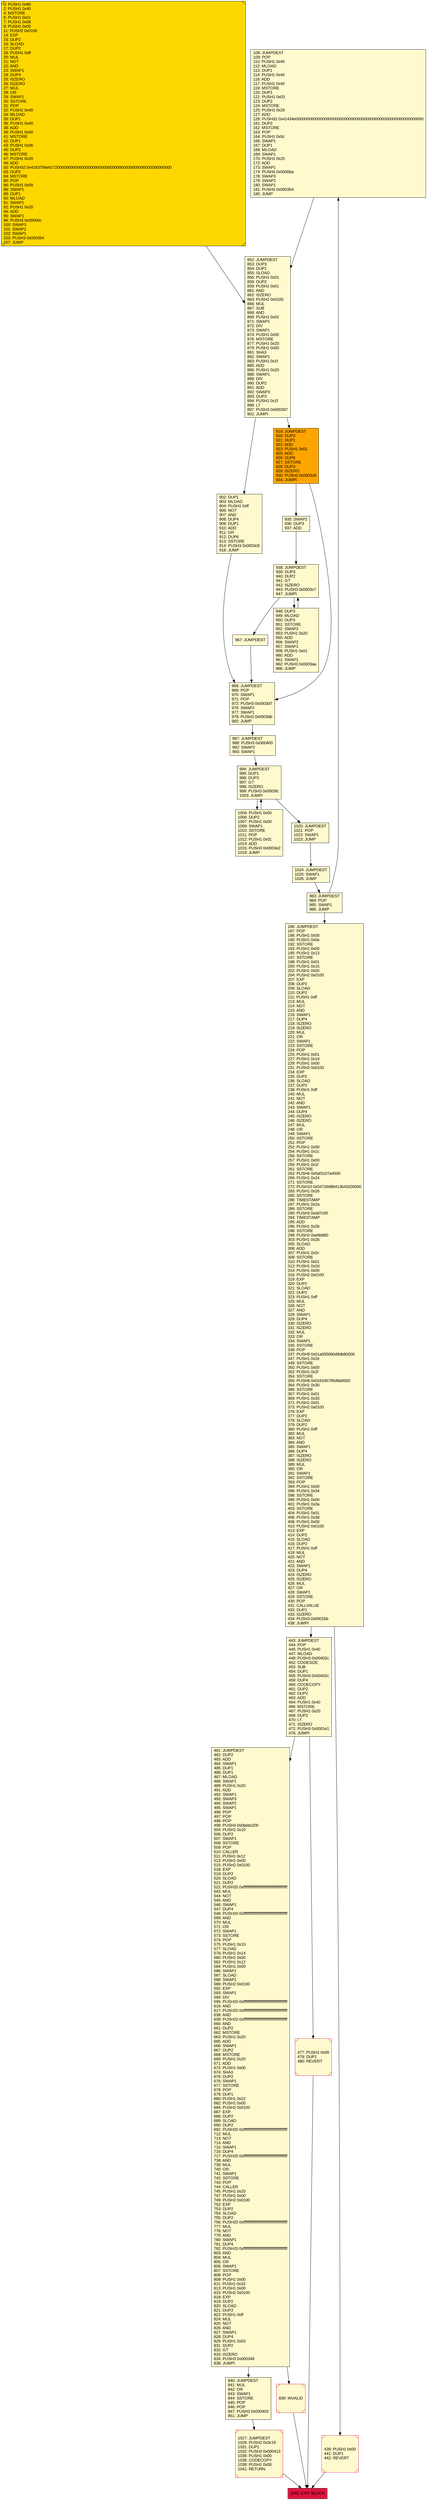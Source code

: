 digraph G {
bgcolor=transparent rankdir=UD;
node [shape=box style=filled color=black fillcolor=white fontname=arial fontcolor=black];
108 [label="108: JUMPDEST\l109: POP\l110: PUSH1 0x40\l112: MLOAD\l113: DUP1\l114: PUSH1 0x40\l116: ADD\l117: PUSH1 0x40\l119: MSTORE\l120: DUP1\l121: PUSH1 0x03\l123: DUP2\l124: MSTORE\l125: PUSH1 0x20\l127: ADD\l128: PUSH32 0x41434e0000000000000000000000000000000000000000000000000000000000\l161: DUP2\l162: MSTORE\l163: POP\l164: PUSH1 0x0c\l166: SWAP1\l167: DUP1\l168: MLOAD\l169: SWAP1\l170: PUSH1 0x20\l172: ADD\l173: SWAP1\l174: PUSH3 0x0000ba\l178: SWAP3\l179: SWAP2\l180: SWAP1\l181: PUSH3 0x000354\l185: JUMP\l" fillcolor=lemonchiffon ];
840 [label="840: JUMPDEST\l841: MUL\l842: OR\l843: SWAP1\l844: SSTORE\l845: POP\l846: POP\l847: PUSH3 0x000403\l851: JUMP\l" fillcolor=lemonchiffon ];
443 [label="443: JUMPDEST\l444: POP\l445: PUSH1 0x40\l447: MLOAD\l448: PUSH3 0x00402c\l452: CODESIZE\l453: SUB\l454: DUP1\l455: PUSH3 0x00402c\l459: DUP4\l460: CODECOPY\l461: DUP2\l462: DUP2\l463: ADD\l464: PUSH1 0x40\l466: MSTORE\l467: PUSH1 0x20\l469: DUP2\l470: LT\l471: ISZERO\l472: PUSH3 0x0001e1\l476: JUMPI\l" fillcolor=lemonchiffon ];
983 [label="983: JUMPDEST\l984: POP\l985: SWAP1\l986: JUMP\l" fillcolor=lemonchiffon ];
967 [label="967: JUMPDEST\l" fillcolor=lemonchiffon ];
994 [label="994: JUMPDEST\l995: DUP1\l996: DUP3\l997: GT\l998: ISZERO\l999: PUSH3 0x0003fc\l1003: JUMPI\l" fillcolor=lemonchiffon ];
938 [label="938: JUMPDEST\l939: DUP3\l940: DUP2\l941: GT\l942: ISZERO\l943: PUSH3 0x0003c7\l947: JUMPI\l" fillcolor=lemonchiffon ];
1042 [label="1042: EXIT BLOCK\l" fillcolor=crimson ];
987 [label="987: JUMPDEST\l988: PUSH3 0x000400\l992: SWAP2\l993: SWAP1\l" fillcolor=lemonchiffon ];
902 [label="902: DUP1\l903: MLOAD\l904: PUSH1 0xff\l906: NOT\l907: AND\l908: DUP4\l909: DUP1\l910: ADD\l911: OR\l912: DUP6\l913: SSTORE\l914: PUSH3 0x0003c8\l918: JUMP\l" fillcolor=lemonchiffon ];
439 [label="439: PUSH1 0x00\l441: DUP1\l442: REVERT\l" fillcolor=lemonchiffon shape=Msquare color=crimson ];
0 [label="0: PUSH1 0x80\l2: PUSH1 0x40\l4: MSTORE\l5: PUSH1 0x01\l7: PUSH1 0x08\l9: PUSH1 0x00\l11: PUSH2 0x0100\l14: EXP\l15: DUP2\l16: SLOAD\l17: DUP2\l18: PUSH1 0xff\l20: MUL\l21: NOT\l22: AND\l23: SWAP1\l24: DUP4\l25: ISZERO\l26: ISZERO\l27: MUL\l28: OR\l29: SWAP1\l30: SSTORE\l31: POP\l32: PUSH1 0x40\l34: MLOAD\l35: DUP1\l36: PUSH1 0x40\l38: ADD\l39: PUSH1 0x40\l41: MSTORE\l42: DUP1\l43: PUSH1 0x06\l45: DUP2\l46: MSTORE\l47: PUSH1 0x20\l49: ADD\l50: PUSH32 0x4163756e61720000000000000000000000000000000000000000000000000000\l83: DUP2\l84: MSTORE\l85: POP\l86: PUSH1 0x09\l88: SWAP1\l89: DUP1\l90: MLOAD\l91: SWAP1\l92: PUSH1 0x20\l94: ADD\l95: SWAP1\l96: PUSH3 0x00006c\l100: SWAP3\l101: SWAP2\l102: SWAP1\l103: PUSH3 0x000354\l107: JUMP\l" fillcolor=lemonchiffon shape=Msquare fillcolor=gold ];
935 [label="935: SWAP2\l936: DUP3\l937: ADD\l" fillcolor=lemonchiffon ];
1004 [label="1004: PUSH1 0x00\l1006: DUP2\l1007: PUSH1 0x00\l1009: SWAP1\l1010: SSTORE\l1011: POP\l1012: PUSH1 0x01\l1014: ADD\l1015: PUSH3 0x0003e2\l1019: JUMP\l" fillcolor=lemonchiffon ];
186 [label="186: JUMPDEST\l187: POP\l188: PUSH1 0x00\l190: PUSH1 0x0e\l192: SSTORE\l193: PUSH1 0x00\l195: PUSH1 0x13\l197: SSTORE\l198: PUSH1 0x01\l200: PUSH1 0x15\l202: PUSH1 0x00\l204: PUSH2 0x0100\l207: EXP\l208: DUP2\l209: SLOAD\l210: DUP2\l211: PUSH1 0xff\l213: MUL\l214: NOT\l215: AND\l216: SWAP1\l217: DUP4\l218: ISZERO\l219: ISZERO\l220: MUL\l221: OR\l222: SWAP1\l223: SSTORE\l224: POP\l225: PUSH1 0x01\l227: PUSH1 0x18\l229: PUSH1 0x00\l231: PUSH2 0x0100\l234: EXP\l235: DUP2\l236: SLOAD\l237: DUP2\l238: PUSH1 0xff\l240: MUL\l241: NOT\l242: AND\l243: SWAP1\l244: DUP4\l245: ISZERO\l246: ISZERO\l247: MUL\l248: OR\l249: SWAP1\l250: SSTORE\l251: POP\l252: PUSH1 0x00\l254: PUSH1 0x1c\l256: SSTORE\l257: PUSH1 0x00\l259: PUSH1 0x1f\l261: SSTORE\l262: PUSH6 0x5af3107a4000\l269: PUSH1 0x24\l271: SSTORE\l272: PUSH10 0x0472698b413b43200000\l283: PUSH1 0x26\l285: SSTORE\l286: TIMESTAMP\l287: PUSH1 0x2a\l289: SSTORE\l290: PUSH3 0xdd7c00\l294: TIMESTAMP\l295: ADD\l296: PUSH1 0x2b\l298: SSTORE\l299: PUSH3 0xe6b680\l303: PUSH1 0x2b\l305: SLOAD\l306: ADD\l307: PUSH1 0x2c\l309: SSTORE\l310: PUSH1 0x01\l312: PUSH1 0x2d\l314: PUSH1 0x00\l316: PUSH2 0x0100\l319: EXP\l320: DUP2\l321: SLOAD\l322: DUP2\l323: PUSH1 0xff\l325: MUL\l326: NOT\l327: AND\l328: SWAP1\l329: DUP4\l330: ISZERO\l331: ISZERO\l332: MUL\l333: OR\l334: SWAP1\l335: SSTORE\l336: POP\l337: PUSH9 0x01a055690d9db80000\l347: PUSH1 0x2e\l349: SSTORE\l350: PUSH1 0x00\l352: PUSH1 0x2f\l354: SSTORE\l355: PUSH8 0x016345785d8a0000\l364: PUSH1 0x30\l366: SSTORE\l367: PUSH1 0x01\l369: PUSH1 0x33\l371: PUSH1 0x01\l373: PUSH2 0x0100\l376: EXP\l377: DUP2\l378: SLOAD\l379: DUP2\l380: PUSH1 0xff\l382: MUL\l383: NOT\l384: AND\l385: SWAP1\l386: DUP4\l387: ISZERO\l388: ISZERO\l389: MUL\l390: OR\l391: SWAP1\l392: SSTORE\l393: POP\l394: PUSH1 0x00\l396: PUSH1 0x34\l398: SSTORE\l399: PUSH1 0x00\l401: PUSH1 0x3a\l403: SSTORE\l404: PUSH1 0x01\l406: PUSH1 0x3d\l408: PUSH1 0x00\l410: PUSH2 0x0100\l413: EXP\l414: DUP2\l415: SLOAD\l416: DUP2\l417: PUSH1 0xff\l419: MUL\l420: NOT\l421: AND\l422: SWAP1\l423: DUP4\l424: ISZERO\l425: ISZERO\l426: MUL\l427: OR\l428: SWAP1\l429: SSTORE\l430: POP\l431: CALLVALUE\l432: DUP1\l433: ISZERO\l434: PUSH3 0x0001bb\l438: JUMPI\l" fillcolor=lemonchiffon ];
852 [label="852: JUMPDEST\l853: DUP3\l854: DUP1\l855: SLOAD\l856: PUSH1 0x01\l858: DUP2\l859: PUSH1 0x01\l861: AND\l862: ISZERO\l863: PUSH2 0x0100\l866: MUL\l867: SUB\l868: AND\l869: PUSH1 0x02\l871: SWAP1\l872: DIV\l873: SWAP1\l874: PUSH1 0x00\l876: MSTORE\l877: PUSH1 0x20\l879: PUSH1 0x00\l881: SHA3\l882: SWAP1\l883: PUSH1 0x1f\l885: ADD\l886: PUSH1 0x20\l888: SWAP1\l889: DIV\l890: DUP2\l891: ADD\l892: SWAP3\l893: DUP3\l894: PUSH1 0x1f\l896: LT\l897: PUSH3 0x000397\l901: JUMPI\l" fillcolor=lemonchiffon ];
481 [label="481: JUMPDEST\l482: DUP2\l483: ADD\l484: SWAP1\l485: DUP1\l486: DUP1\l487: MLOAD\l488: SWAP1\l489: PUSH1 0x20\l491: ADD\l492: SWAP1\l493: SWAP3\l494: SWAP2\l495: SWAP1\l496: POP\l497: POP\l498: POP\l499: PUSH4 0x0bebc200\l504: PUSH1 0x10\l506: DUP2\l507: SWAP1\l508: SSTORE\l509: POP\l510: CALLER\l511: PUSH1 0x12\l513: PUSH1 0x00\l515: PUSH2 0x0100\l518: EXP\l519: DUP2\l520: SLOAD\l521: DUP2\l522: PUSH20 0xffffffffffffffffffffffffffffffffffffffff\l543: MUL\l544: NOT\l545: AND\l546: SWAP1\l547: DUP4\l548: PUSH20 0xffffffffffffffffffffffffffffffffffffffff\l569: AND\l570: MUL\l571: OR\l572: SWAP1\l573: SSTORE\l574: POP\l575: PUSH1 0x10\l577: SLOAD\l578: PUSH1 0x14\l580: PUSH1 0x00\l582: PUSH1 0x12\l584: PUSH1 0x00\l586: SWAP1\l587: SLOAD\l588: SWAP1\l589: PUSH2 0x0100\l592: EXP\l593: SWAP1\l594: DIV\l595: PUSH20 0xffffffffffffffffffffffffffffffffffffffff\l616: AND\l617: PUSH20 0xffffffffffffffffffffffffffffffffffffffff\l638: AND\l639: PUSH20 0xffffffffffffffffffffffffffffffffffffffff\l660: AND\l661: DUP2\l662: MSTORE\l663: PUSH1 0x20\l665: ADD\l666: SWAP1\l667: DUP2\l668: MSTORE\l669: PUSH1 0x20\l671: ADD\l672: PUSH1 0x00\l674: SHA3\l675: DUP2\l676: SWAP1\l677: SSTORE\l678: POP\l679: DUP1\l680: PUSH1 0x22\l682: PUSH1 0x00\l684: PUSH2 0x0100\l687: EXP\l688: DUP2\l689: SLOAD\l690: DUP2\l691: PUSH20 0xffffffffffffffffffffffffffffffffffffffff\l712: MUL\l713: NOT\l714: AND\l715: SWAP1\l716: DUP4\l717: PUSH20 0xffffffffffffffffffffffffffffffffffffffff\l738: AND\l739: MUL\l740: OR\l741: SWAP1\l742: SSTORE\l743: POP\l744: CALLER\l745: PUSH1 0x20\l747: PUSH1 0x00\l749: PUSH2 0x0100\l752: EXP\l753: DUP2\l754: SLOAD\l755: DUP2\l756: PUSH20 0xffffffffffffffffffffffffffffffffffffffff\l777: MUL\l778: NOT\l779: AND\l780: SWAP1\l781: DUP4\l782: PUSH20 0xffffffffffffffffffffffffffffffffffffffff\l803: AND\l804: MUL\l805: OR\l806: SWAP1\l807: SSTORE\l808: POP\l809: PUSH1 0x00\l811: PUSH1 0x33\l813: PUSH1 0x00\l815: PUSH2 0x0100\l818: EXP\l819: DUP2\l820: SLOAD\l821: DUP2\l822: PUSH1 0xff\l824: MUL\l825: NOT\l826: AND\l827: SWAP1\l828: DUP4\l829: PUSH1 0x03\l831: DUP2\l832: GT\l833: ISZERO\l834: PUSH3 0x000348\l838: JUMPI\l" fillcolor=lemonchiffon ];
968 [label="968: JUMPDEST\l969: POP\l970: SWAP1\l971: POP\l972: PUSH3 0x0003d7\l976: SWAP2\l977: SWAP1\l978: PUSH3 0x0003db\l982: JUMP\l" fillcolor=lemonchiffon ];
1020 [label="1020: JUMPDEST\l1021: POP\l1022: SWAP1\l1023: JUMP\l" fillcolor=lemonchiffon ];
1024 [label="1024: JUMPDEST\l1025: SWAP1\l1026: JUMP\l" fillcolor=lemonchiffon ];
948 [label="948: DUP3\l949: MLOAD\l950: DUP3\l951: SSTORE\l952: SWAP2\l953: PUSH1 0x20\l955: ADD\l956: SWAP2\l957: SWAP1\l958: PUSH1 0x01\l960: ADD\l961: SWAP1\l962: PUSH3 0x0003aa\l966: JUMP\l" fillcolor=lemonchiffon ];
839 [label="839: INVALID\l" fillcolor=lemonchiffon shape=Msquare color=crimson ];
919 [label="919: JUMPDEST\l920: DUP3\l921: DUP1\l922: ADD\l923: PUSH1 0x01\l925: ADD\l926: DUP6\l927: SSTORE\l928: DUP3\l929: ISZERO\l930: PUSH3 0x0003c8\l934: JUMPI\l" fillcolor=orange ];
477 [label="477: PUSH1 0x00\l479: DUP1\l480: REVERT\l" fillcolor=lemonchiffon shape=Msquare color=crimson ];
1027 [label="1027: JUMPDEST\l1028: PUSH2 0x3c19\l1031: DUP1\l1032: PUSH3 0x000413\l1036: PUSH1 0x00\l1038: CODECOPY\l1039: PUSH1 0x00\l1041: RETURN\l" fillcolor=lemonchiffon shape=Msquare color=crimson ];
983 -> 108;
439 -> 1042;
938 -> 967;
852 -> 919;
481 -> 839;
919 -> 968;
987 -> 994;
1020 -> 1024;
919 -> 935;
983 -> 186;
186 -> 443;
967 -> 968;
994 -> 1020;
935 -> 938;
839 -> 1042;
1027 -> 1042;
443 -> 481;
477 -> 1042;
481 -> 840;
108 -> 852;
994 -> 1004;
1004 -> 994;
186 -> 439;
1024 -> 983;
968 -> 987;
443 -> 477;
840 -> 1027;
938 -> 948;
948 -> 938;
0 -> 852;
902 -> 968;
852 -> 902;
}